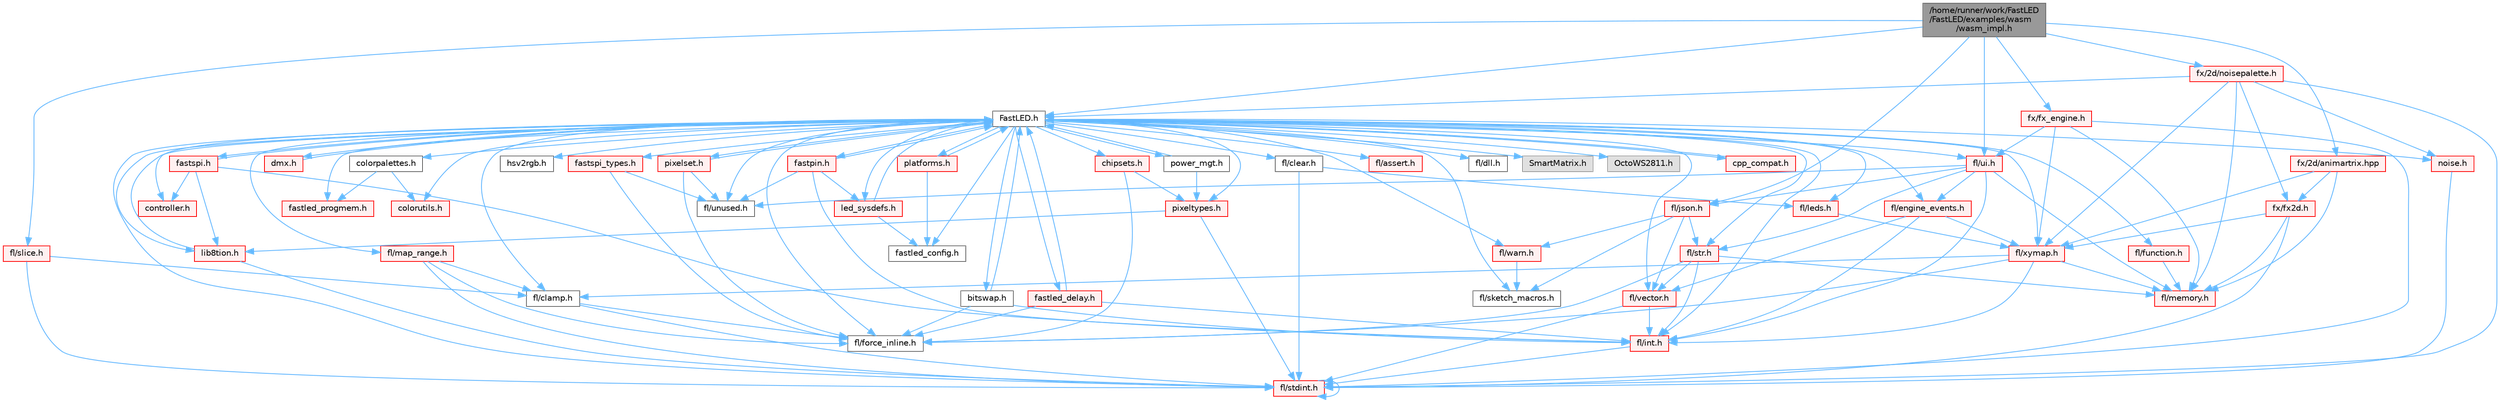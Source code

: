 digraph "/home/runner/work/FastLED/FastLED/examples/wasm/wasm_impl.h"
{
 // INTERACTIVE_SVG=YES
 // LATEX_PDF_SIZE
  bgcolor="transparent";
  edge [fontname=Helvetica,fontsize=10,labelfontname=Helvetica,labelfontsize=10];
  node [fontname=Helvetica,fontsize=10,shape=box,height=0.2,width=0.4];
  Node1 [id="Node000001",label="/home/runner/work/FastLED\l/FastLED/examples/wasm\l/wasm_impl.h",height=0.2,width=0.4,color="gray40", fillcolor="grey60", style="filled", fontcolor="black",tooltip=" "];
  Node1 -> Node2 [id="edge1_Node000001_Node000002",color="steelblue1",style="solid",tooltip=" "];
  Node2 [id="Node000002",label="FastLED.h",height=0.2,width=0.4,color="grey40", fillcolor="white", style="filled",URL="$db/d97/_fast_l_e_d_8h.html",tooltip="central include file for FastLED, defines the CFastLED class/object"];
  Node2 -> Node3 [id="edge2_Node000002_Node000003",color="steelblue1",style="solid",tooltip=" "];
  Node3 [id="Node000003",label="fl/stdint.h",height=0.2,width=0.4,color="red", fillcolor="#FFF0F0", style="filled",URL="$df/dd8/stdint_8h.html",tooltip=" "];
  Node3 -> Node3 [id="edge3_Node000003_Node000003",color="steelblue1",style="solid",tooltip=" "];
  Node2 -> Node5 [id="edge4_Node000002_Node000005",color="steelblue1",style="solid",tooltip=" "];
  Node5 [id="Node000005",label="fl/dll.h",height=0.2,width=0.4,color="grey40", fillcolor="white", style="filled",URL="$d3/d4b/dll_8h.html",tooltip="FastLED dynamic library interface - lightweight header for external callers."];
  Node2 -> Node6 [id="edge5_Node000002_Node000006",color="steelblue1",style="solid",tooltip=" "];
  Node6 [id="Node000006",label="SmartMatrix.h",height=0.2,width=0.4,color="grey60", fillcolor="#E0E0E0", style="filled",tooltip=" "];
  Node2 -> Node7 [id="edge6_Node000002_Node000007",color="steelblue1",style="solid",tooltip=" "];
  Node7 [id="Node000007",label="OctoWS2811.h",height=0.2,width=0.4,color="grey60", fillcolor="#E0E0E0", style="filled",tooltip=" "];
  Node2 -> Node8 [id="edge7_Node000002_Node000008",color="steelblue1",style="solid",tooltip=" "];
  Node8 [id="Node000008",label="fl/force_inline.h",height=0.2,width=0.4,color="grey40", fillcolor="white", style="filled",URL="$d4/d64/force__inline_8h.html",tooltip=" "];
  Node2 -> Node9 [id="edge8_Node000002_Node000009",color="steelblue1",style="solid",tooltip=" "];
  Node9 [id="Node000009",label="cpp_compat.h",height=0.2,width=0.4,color="red", fillcolor="#FFF0F0", style="filled",URL="$d9/d13/cpp__compat_8h.html",tooltip="Compatibility functions based on C++ version."];
  Node9 -> Node2 [id="edge9_Node000009_Node000002",color="steelblue1",style="solid",tooltip=" "];
  Node2 -> Node11 [id="edge10_Node000002_Node000011",color="steelblue1",style="solid",tooltip=" "];
  Node11 [id="Node000011",label="fastled_config.h",height=0.2,width=0.4,color="grey40", fillcolor="white", style="filled",URL="$d5/d11/fastled__config_8h.html",tooltip="Contains definitions that can be used to configure FastLED at compile time."];
  Node2 -> Node12 [id="edge11_Node000002_Node000012",color="steelblue1",style="solid",tooltip=" "];
  Node12 [id="Node000012",label="led_sysdefs.h",height=0.2,width=0.4,color="red", fillcolor="#FFF0F0", style="filled",URL="$d9/d3e/led__sysdefs_8h.html",tooltip="Determines which platform system definitions to include."];
  Node12 -> Node2 [id="edge12_Node000012_Node000002",color="steelblue1",style="solid",tooltip=" "];
  Node12 -> Node11 [id="edge13_Node000012_Node000011",color="steelblue1",style="solid",tooltip=" "];
  Node2 -> Node15 [id="edge14_Node000002_Node000015",color="steelblue1",style="solid",tooltip=" "];
  Node15 [id="Node000015",label="fastled_delay.h",height=0.2,width=0.4,color="red", fillcolor="#FFF0F0", style="filled",URL="$d0/da8/fastled__delay_8h.html",tooltip="Utility functions and classes for managing delay cycles."];
  Node15 -> Node2 [id="edge15_Node000015_Node000002",color="steelblue1",style="solid",tooltip=" "];
  Node15 -> Node8 [id="edge16_Node000015_Node000008",color="steelblue1",style="solid",tooltip=" "];
  Node15 -> Node17 [id="edge17_Node000015_Node000017",color="steelblue1",style="solid",tooltip=" "];
  Node17 [id="Node000017",label="fl/int.h",height=0.2,width=0.4,color="red", fillcolor="#FFF0F0", style="filled",URL="$d3/d7e/int_8h.html",tooltip=" "];
  Node17 -> Node3 [id="edge18_Node000017_Node000003",color="steelblue1",style="solid",tooltip=" "];
  Node2 -> Node19 [id="edge19_Node000002_Node000019",color="steelblue1",style="solid",tooltip=" "];
  Node19 [id="Node000019",label="bitswap.h",height=0.2,width=0.4,color="grey40", fillcolor="white", style="filled",URL="$de/ded/bitswap_8h.html",tooltip="Functions for doing a rotation of bits/bytes used by parallel output."];
  Node19 -> Node2 [id="edge20_Node000019_Node000002",color="steelblue1",style="solid",tooltip=" "];
  Node19 -> Node8 [id="edge21_Node000019_Node000008",color="steelblue1",style="solid",tooltip=" "];
  Node19 -> Node17 [id="edge22_Node000019_Node000017",color="steelblue1",style="solid",tooltip=" "];
  Node2 -> Node20 [id="edge23_Node000002_Node000020",color="steelblue1",style="solid",tooltip=" "];
  Node20 [id="Node000020",label="controller.h",height=0.2,width=0.4,color="red", fillcolor="#FFF0F0", style="filled",URL="$d2/dd9/controller_8h.html",tooltip="deprecated: base definitions used by led controllers for writing out led data"];
  Node2 -> Node119 [id="edge24_Node000002_Node000119",color="steelblue1",style="solid",tooltip=" "];
  Node119 [id="Node000119",label="fastpin.h",height=0.2,width=0.4,color="red", fillcolor="#FFF0F0", style="filled",URL="$db/d65/fastpin_8h.html",tooltip="Class base definitions for defining fast pin access."];
  Node119 -> Node2 [id="edge25_Node000119_Node000002",color="steelblue1",style="solid",tooltip=" "];
  Node119 -> Node12 [id="edge26_Node000119_Node000012",color="steelblue1",style="solid",tooltip=" "];
  Node119 -> Node56 [id="edge27_Node000119_Node000056",color="steelblue1",style="solid",tooltip=" "];
  Node56 [id="Node000056",label="fl/unused.h",height=0.2,width=0.4,color="grey40", fillcolor="white", style="filled",URL="$d8/d4b/unused_8h.html",tooltip=" "];
  Node119 -> Node17 [id="edge28_Node000119_Node000017",color="steelblue1",style="solid",tooltip=" "];
  Node2 -> Node120 [id="edge29_Node000002_Node000120",color="steelblue1",style="solid",tooltip=" "];
  Node120 [id="Node000120",label="fastspi_types.h",height=0.2,width=0.4,color="red", fillcolor="#FFF0F0", style="filled",URL="$d2/ddb/fastspi__types_8h.html",tooltip="Data types and constants used by SPI interfaces."];
  Node120 -> Node8 [id="edge30_Node000120_Node000008",color="steelblue1",style="solid",tooltip=" "];
  Node120 -> Node56 [id="edge31_Node000120_Node000056",color="steelblue1",style="solid",tooltip=" "];
  Node2 -> Node121 [id="edge32_Node000002_Node000121",color="steelblue1",style="solid",tooltip=" "];
  Node121 [id="Node000121",label="dmx.h",height=0.2,width=0.4,color="red", fillcolor="#FFF0F0", style="filled",URL="$d3/de1/dmx_8h.html",tooltip="Defines the DMX512-based LED controllers."];
  Node121 -> Node2 [id="edge33_Node000121_Node000002",color="steelblue1",style="solid",tooltip=" "];
  Node2 -> Node124 [id="edge34_Node000002_Node000124",color="steelblue1",style="solid",tooltip=" "];
  Node124 [id="Node000124",label="platforms.h",height=0.2,width=0.4,color="red", fillcolor="#FFF0F0", style="filled",URL="$da/dc9/platforms_8h.html",tooltip="Determines which platforms headers to include."];
  Node124 -> Node2 [id="edge35_Node000124_Node000002",color="steelblue1",style="solid",tooltip=" "];
  Node124 -> Node11 [id="edge36_Node000124_Node000011",color="steelblue1",style="solid",tooltip=" "];
  Node2 -> Node32 [id="edge37_Node000002_Node000032",color="steelblue1",style="solid",tooltip=" "];
  Node32 [id="Node000032",label="fastled_progmem.h",height=0.2,width=0.4,color="red", fillcolor="#FFF0F0", style="filled",URL="$df/dab/fastled__progmem_8h.html",tooltip="Wrapper definitions to allow seamless use of PROGMEM in environments that have it."];
  Node2 -> Node23 [id="edge38_Node000002_Node000023",color="steelblue1",style="solid",tooltip=" "];
  Node23 [id="Node000023",label="lib8tion.h",height=0.2,width=0.4,color="red", fillcolor="#FFF0F0", style="filled",URL="$df/da5/lib8tion_8h.html",tooltip="Fast, efficient 8-bit math functions specifically designed for high-performance LED programming."];
  Node23 -> Node2 [id="edge39_Node000023_Node000002",color="steelblue1",style="solid",tooltip=" "];
  Node23 -> Node3 [id="edge40_Node000023_Node000003",color="steelblue1",style="solid",tooltip=" "];
  Node2 -> Node22 [id="edge41_Node000002_Node000022",color="steelblue1",style="solid",tooltip=" "];
  Node22 [id="Node000022",label="pixeltypes.h",height=0.2,width=0.4,color="red", fillcolor="#FFF0F0", style="filled",URL="$d2/dba/pixeltypes_8h.html",tooltip="Includes defintions for RGB and HSV pixels."];
  Node22 -> Node3 [id="edge42_Node000022_Node000003",color="steelblue1",style="solid",tooltip=" "];
  Node22 -> Node23 [id="edge43_Node000022_Node000023",color="steelblue1",style="solid",tooltip=" "];
  Node2 -> Node80 [id="edge44_Node000002_Node000080",color="steelblue1",style="solid",tooltip=" "];
  Node80 [id="Node000080",label="hsv2rgb.h",height=0.2,width=0.4,color="grey40", fillcolor="white", style="filled",URL="$de/d9a/hsv2rgb_8h.html",tooltip="Functions to convert from the HSV colorspace to the RGB colorspace."];
  Node2 -> Node126 [id="edge45_Node000002_Node000126",color="steelblue1",style="solid",tooltip=" "];
  Node126 [id="Node000126",label="colorutils.h",height=0.2,width=0.4,color="red", fillcolor="#FFF0F0", style="filled",URL="$d1/dfb/colorutils_8h.html",tooltip=" "];
  Node2 -> Node131 [id="edge46_Node000002_Node000131",color="steelblue1",style="solid",tooltip=" "];
  Node131 [id="Node000131",label="pixelset.h",height=0.2,width=0.4,color="red", fillcolor="#FFF0F0", style="filled",URL="$d4/d46/pixelset_8h.html",tooltip="Declares classes for managing logical groups of LEDs."];
  Node131 -> Node8 [id="edge47_Node000131_Node000008",color="steelblue1",style="solid",tooltip=" "];
  Node131 -> Node56 [id="edge48_Node000131_Node000056",color="steelblue1",style="solid",tooltip=" "];
  Node131 -> Node2 [id="edge49_Node000131_Node000002",color="steelblue1",style="solid",tooltip=" "];
  Node2 -> Node132 [id="edge50_Node000002_Node000132",color="steelblue1",style="solid",tooltip=" "];
  Node132 [id="Node000132",label="colorpalettes.h",height=0.2,width=0.4,color="grey40", fillcolor="white", style="filled",URL="$dc/dcc/colorpalettes_8h.html",tooltip="Declarations for the predefined color palettes supplied by FastLED."];
  Node132 -> Node126 [id="edge51_Node000132_Node000126",color="steelblue1",style="solid",tooltip=" "];
  Node132 -> Node32 [id="edge52_Node000132_Node000032",color="steelblue1",style="solid",tooltip=" "];
  Node2 -> Node133 [id="edge53_Node000002_Node000133",color="steelblue1",style="solid",tooltip=" "];
  Node133 [id="Node000133",label="noise.h",height=0.2,width=0.4,color="red", fillcolor="#FFF0F0", style="filled",URL="$d1/d31/noise_8h.html",tooltip="Functions to generate and fill arrays with noise."];
  Node133 -> Node3 [id="edge54_Node000133_Node000003",color="steelblue1",style="solid",tooltip=" "];
  Node2 -> Node134 [id="edge55_Node000002_Node000134",color="steelblue1",style="solid",tooltip=" "];
  Node134 [id="Node000134",label="power_mgt.h",height=0.2,width=0.4,color="grey40", fillcolor="white", style="filled",URL="$dc/d5b/power__mgt_8h.html",tooltip="Functions to limit the power used by FastLED."];
  Node134 -> Node2 [id="edge56_Node000134_Node000002",color="steelblue1",style="solid",tooltip=" "];
  Node134 -> Node22 [id="edge57_Node000134_Node000022",color="steelblue1",style="solid",tooltip=" "];
  Node2 -> Node135 [id="edge58_Node000002_Node000135",color="steelblue1",style="solid",tooltip=" "];
  Node135 [id="Node000135",label="fastspi.h",height=0.2,width=0.4,color="red", fillcolor="#FFF0F0", style="filled",URL="$d6/ddc/fastspi_8h.html",tooltip="Serial peripheral interface (SPI) definitions per platform."];
  Node135 -> Node2 [id="edge59_Node000135_Node000002",color="steelblue1",style="solid",tooltip=" "];
  Node135 -> Node20 [id="edge60_Node000135_Node000020",color="steelblue1",style="solid",tooltip=" "];
  Node135 -> Node23 [id="edge61_Node000135_Node000023",color="steelblue1",style="solid",tooltip=" "];
  Node135 -> Node17 [id="edge62_Node000135_Node000017",color="steelblue1",style="solid",tooltip=" "];
  Node2 -> Node137 [id="edge63_Node000002_Node000137",color="steelblue1",style="solid",tooltip=" "];
  Node137 [id="Node000137",label="chipsets.h",height=0.2,width=0.4,color="red", fillcolor="#FFF0F0", style="filled",URL="$db/d66/chipsets_8h.html",tooltip="Contains the bulk of the definitions for the various LED chipsets supported."];
  Node137 -> Node22 [id="edge64_Node000137_Node000022",color="steelblue1",style="solid",tooltip=" "];
  Node137 -> Node8 [id="edge65_Node000137_Node000008",color="steelblue1",style="solid",tooltip=" "];
  Node2 -> Node95 [id="edge66_Node000002_Node000095",color="steelblue1",style="solid",tooltip=" "];
  Node95 [id="Node000095",label="fl/engine_events.h",height=0.2,width=0.4,color="red", fillcolor="#FFF0F0", style="filled",URL="$db/dc0/engine__events_8h.html",tooltip=" "];
  Node95 -> Node69 [id="edge67_Node000095_Node000069",color="steelblue1",style="solid",tooltip=" "];
  Node69 [id="Node000069",label="fl/vector.h",height=0.2,width=0.4,color="red", fillcolor="#FFF0F0", style="filled",URL="$d6/d68/vector_8h.html",tooltip=" "];
  Node69 -> Node3 [id="edge68_Node000069_Node000003",color="steelblue1",style="solid",tooltip=" "];
  Node69 -> Node17 [id="edge69_Node000069_Node000017",color="steelblue1",style="solid",tooltip=" "];
  Node95 -> Node116 [id="edge70_Node000095_Node000116",color="steelblue1",style="solid",tooltip=" "];
  Node116 [id="Node000116",label="fl/xymap.h",height=0.2,width=0.4,color="red", fillcolor="#FFF0F0", style="filled",URL="$da/d61/xymap_8h.html",tooltip=" "];
  Node116 -> Node17 [id="edge71_Node000116_Node000017",color="steelblue1",style="solid",tooltip=" "];
  Node116 -> Node8 [id="edge72_Node000116_Node000008",color="steelblue1",style="solid",tooltip=" "];
  Node116 -> Node38 [id="edge73_Node000116_Node000038",color="steelblue1",style="solid",tooltip=" "];
  Node38 [id="Node000038",label="fl/clamp.h",height=0.2,width=0.4,color="grey40", fillcolor="white", style="filled",URL="$d6/dd3/clamp_8h.html",tooltip=" "];
  Node38 -> Node3 [id="edge74_Node000038_Node000003",color="steelblue1",style="solid",tooltip=" "];
  Node38 -> Node8 [id="edge75_Node000038_Node000008",color="steelblue1",style="solid",tooltip=" "];
  Node116 -> Node43 [id="edge76_Node000116_Node000043",color="steelblue1",style="solid",tooltip=" "];
  Node43 [id="Node000043",label="fl/memory.h",height=0.2,width=0.4,color="red", fillcolor="#FFF0F0", style="filled",URL="$dc/d18/memory_8h.html",tooltip=" "];
  Node95 -> Node17 [id="edge77_Node000095_Node000017",color="steelblue1",style="solid",tooltip=" "];
  Node2 -> Node139 [id="edge78_Node000002_Node000139",color="steelblue1",style="solid",tooltip=" "];
  Node139 [id="Node000139",label="fl/leds.h",height=0.2,width=0.4,color="red", fillcolor="#FFF0F0", style="filled",URL="$da/d78/leds_8h.html",tooltip=" "];
  Node139 -> Node116 [id="edge79_Node000139_Node000116",color="steelblue1",style="solid",tooltip=" "];
  Node2 -> Node17 [id="edge80_Node000002_Node000017",color="steelblue1",style="solid",tooltip=" "];
  Node2 -> Node34 [id="edge81_Node000002_Node000034",color="steelblue1",style="solid",tooltip=" "];
  Node34 [id="Node000034",label="fl/str.h",height=0.2,width=0.4,color="red", fillcolor="#FFF0F0", style="filled",URL="$d1/d93/str_8h.html",tooltip=" "];
  Node34 -> Node17 [id="edge82_Node000034_Node000017",color="steelblue1",style="solid",tooltip=" "];
  Node34 -> Node43 [id="edge83_Node000034_Node000043",color="steelblue1",style="solid",tooltip=" "];
  Node34 -> Node69 [id="edge84_Node000034_Node000069",color="steelblue1",style="solid",tooltip=" "];
  Node34 -> Node8 [id="edge85_Node000034_Node000008",color="steelblue1",style="solid",tooltip=" "];
  Node2 -> Node116 [id="edge86_Node000002_Node000116",color="steelblue1",style="solid",tooltip=" "];
  Node2 -> Node38 [id="edge87_Node000002_Node000038",color="steelblue1",style="solid",tooltip=" "];
  Node2 -> Node39 [id="edge88_Node000002_Node000039",color="steelblue1",style="solid",tooltip=" "];
  Node39 [id="Node000039",label="fl/map_range.h",height=0.2,width=0.4,color="red", fillcolor="#FFF0F0", style="filled",URL="$d1/d47/map__range_8h.html",tooltip=" "];
  Node39 -> Node3 [id="edge89_Node000039_Node000003",color="steelblue1",style="solid",tooltip=" "];
  Node39 -> Node38 [id="edge90_Node000039_Node000038",color="steelblue1",style="solid",tooltip=" "];
  Node39 -> Node8 [id="edge91_Node000039_Node000008",color="steelblue1",style="solid",tooltip=" "];
  Node2 -> Node109 [id="edge92_Node000002_Node000109",color="steelblue1",style="solid",tooltip=" "];
  Node109 [id="Node000109",label="fl/warn.h",height=0.2,width=0.4,color="red", fillcolor="#FFF0F0", style="filled",URL="$de/d77/warn_8h.html",tooltip=" "];
  Node109 -> Node112 [id="edge93_Node000109_Node000112",color="steelblue1",style="solid",tooltip=" "];
  Node112 [id="Node000112",label="fl/sketch_macros.h",height=0.2,width=0.4,color="grey40", fillcolor="white", style="filled",URL="$d1/dbc/sketch__macros_8h.html",tooltip=" "];
  Node2 -> Node99 [id="edge94_Node000002_Node000099",color="steelblue1",style="solid",tooltip=" "];
  Node99 [id="Node000099",label="fl/assert.h",height=0.2,width=0.4,color="red", fillcolor="#FFF0F0", style="filled",URL="$dc/da7/assert_8h.html",tooltip=" "];
  Node2 -> Node56 [id="edge95_Node000002_Node000056",color="steelblue1",style="solid",tooltip=" "];
  Node2 -> Node69 [id="edge96_Node000002_Node000069",color="steelblue1",style="solid",tooltip=" "];
  Node2 -> Node114 [id="edge97_Node000002_Node000114",color="steelblue1",style="solid",tooltip=" "];
  Node114 [id="Node000114",label="fl/function.h",height=0.2,width=0.4,color="red", fillcolor="#FFF0F0", style="filled",URL="$dd/d67/function_8h.html",tooltip=" "];
  Node114 -> Node43 [id="edge98_Node000114_Node000043",color="steelblue1",style="solid",tooltip=" "];
  Node2 -> Node140 [id="edge99_Node000002_Node000140",color="steelblue1",style="solid",tooltip=" "];
  Node140 [id="Node000140",label="fl/clear.h",height=0.2,width=0.4,color="grey40", fillcolor="white", style="filled",URL="$df/db0/clear_8h.html",tooltip=" "];
  Node140 -> Node139 [id="edge100_Node000140_Node000139",color="steelblue1",style="solid",tooltip=" "];
  Node140 -> Node3 [id="edge101_Node000140_Node000003",color="steelblue1",style="solid",tooltip=" "];
  Node2 -> Node141 [id="edge102_Node000002_Node000141",color="steelblue1",style="solid",tooltip=" "];
  Node141 [id="Node000141",label="fl/ui.h",height=0.2,width=0.4,color="red", fillcolor="#FFF0F0", style="filled",URL="$d9/d3b/ui_8h.html",tooltip=" "];
  Node141 -> Node43 [id="edge103_Node000141_Node000043",color="steelblue1",style="solid",tooltip=" "];
  Node141 -> Node106 [id="edge104_Node000141_Node000106",color="steelblue1",style="solid",tooltip=" "];
  Node106 [id="Node000106",label="fl/json.h",height=0.2,width=0.4,color="red", fillcolor="#FFF0F0", style="filled",URL="$d7/d91/fl_2json_8h.html",tooltip="FastLED's Elegant JSON Library: fl::Json"];
  Node106 -> Node69 [id="edge105_Node000106_Node000069",color="steelblue1",style="solid",tooltip=" "];
  Node106 -> Node34 [id="edge106_Node000106_Node000034",color="steelblue1",style="solid",tooltip=" "];
  Node106 -> Node109 [id="edge107_Node000106_Node000109",color="steelblue1",style="solid",tooltip=" "];
  Node106 -> Node112 [id="edge108_Node000106_Node000112",color="steelblue1",style="solid",tooltip=" "];
  Node141 -> Node34 [id="edge109_Node000141_Node000034",color="steelblue1",style="solid",tooltip=" "];
  Node141 -> Node17 [id="edge110_Node000141_Node000017",color="steelblue1",style="solid",tooltip=" "];
  Node141 -> Node95 [id="edge111_Node000141_Node000095",color="steelblue1",style="solid",tooltip=" "];
  Node141 -> Node56 [id="edge112_Node000141_Node000056",color="steelblue1",style="solid",tooltip=" "];
  Node2 -> Node112 [id="edge113_Node000002_Node000112",color="steelblue1",style="solid",tooltip=" "];
  Node1 -> Node149 [id="edge114_Node000001_Node000149",color="steelblue1",style="solid",tooltip=" "];
  Node149 [id="Node000149",label="fx/2d/noisepalette.h",height=0.2,width=0.4,color="red", fillcolor="#FFF0F0", style="filled",URL="$d6/dc7/noisepalette_8h.html",tooltip="Demonstrates how to mix noise generation with color palettes on a 2D LED matrix."];
  Node149 -> Node3 [id="edge115_Node000149_Node000003",color="steelblue1",style="solid",tooltip=" "];
  Node149 -> Node2 [id="edge116_Node000149_Node000002",color="steelblue1",style="solid",tooltip=" "];
  Node149 -> Node43 [id="edge117_Node000149_Node000043",color="steelblue1",style="solid",tooltip=" "];
  Node149 -> Node116 [id="edge118_Node000149_Node000116",color="steelblue1",style="solid",tooltip=" "];
  Node149 -> Node150 [id="edge119_Node000149_Node000150",color="steelblue1",style="solid",tooltip=" "];
  Node150 [id="Node000150",label="fx/fx2d.h",height=0.2,width=0.4,color="red", fillcolor="#FFF0F0", style="filled",URL="$d9/d43/fx2d_8h.html",tooltip=" "];
  Node150 -> Node3 [id="edge120_Node000150_Node000003",color="steelblue1",style="solid",tooltip=" "];
  Node150 -> Node43 [id="edge121_Node000150_Node000043",color="steelblue1",style="solid",tooltip=" "];
  Node150 -> Node116 [id="edge122_Node000150_Node000116",color="steelblue1",style="solid",tooltip=" "];
  Node149 -> Node133 [id="edge123_Node000149_Node000133",color="steelblue1",style="solid",tooltip=" "];
  Node1 -> Node106 [id="edge124_Node000001_Node000106",color="steelblue1",style="solid",tooltip=" "];
  Node1 -> Node73 [id="edge125_Node000001_Node000073",color="steelblue1",style="solid",tooltip=" "];
  Node73 [id="Node000073",label="fl/slice.h",height=0.2,width=0.4,color="red", fillcolor="#FFF0F0", style="filled",URL="$d0/d48/slice_8h.html",tooltip=" "];
  Node73 -> Node3 [id="edge126_Node000073_Node000003",color="steelblue1",style="solid",tooltip=" "];
  Node73 -> Node38 [id="edge127_Node000073_Node000038",color="steelblue1",style="solid",tooltip=" "];
  Node1 -> Node155 [id="edge128_Node000001_Node000155",color="steelblue1",style="solid",tooltip=" "];
  Node155 [id="Node000155",label="fx/fx_engine.h",height=0.2,width=0.4,color="red", fillcolor="#FFF0F0", style="filled",URL="$d9/d3c/fx__engine_8h.html",tooltip=" "];
  Node155 -> Node43 [id="edge129_Node000155_Node000043",color="steelblue1",style="solid",tooltip=" "];
  Node155 -> Node141 [id="edge130_Node000155_Node000141",color="steelblue1",style="solid",tooltip=" "];
  Node155 -> Node116 [id="edge131_Node000155_Node000116",color="steelblue1",style="solid",tooltip=" "];
  Node155 -> Node3 [id="edge132_Node000155_Node000003",color="steelblue1",style="solid",tooltip=" "];
  Node1 -> Node162 [id="edge133_Node000001_Node000162",color="steelblue1",style="solid",tooltip=" "];
  Node162 [id="Node000162",label="fx/2d/animartrix.hpp",height=0.2,width=0.4,color="red", fillcolor="#FFF0F0", style="filled",URL="$d3/dc3/animartrix_8hpp.html",tooltip=" "];
  Node162 -> Node43 [id="edge134_Node000162_Node000043",color="steelblue1",style="solid",tooltip=" "];
  Node162 -> Node116 [id="edge135_Node000162_Node000116",color="steelblue1",style="solid",tooltip=" "];
  Node162 -> Node150 [id="edge136_Node000162_Node000150",color="steelblue1",style="solid",tooltip=" "];
  Node1 -> Node141 [id="edge137_Node000001_Node000141",color="steelblue1",style="solid",tooltip=" "];
}

